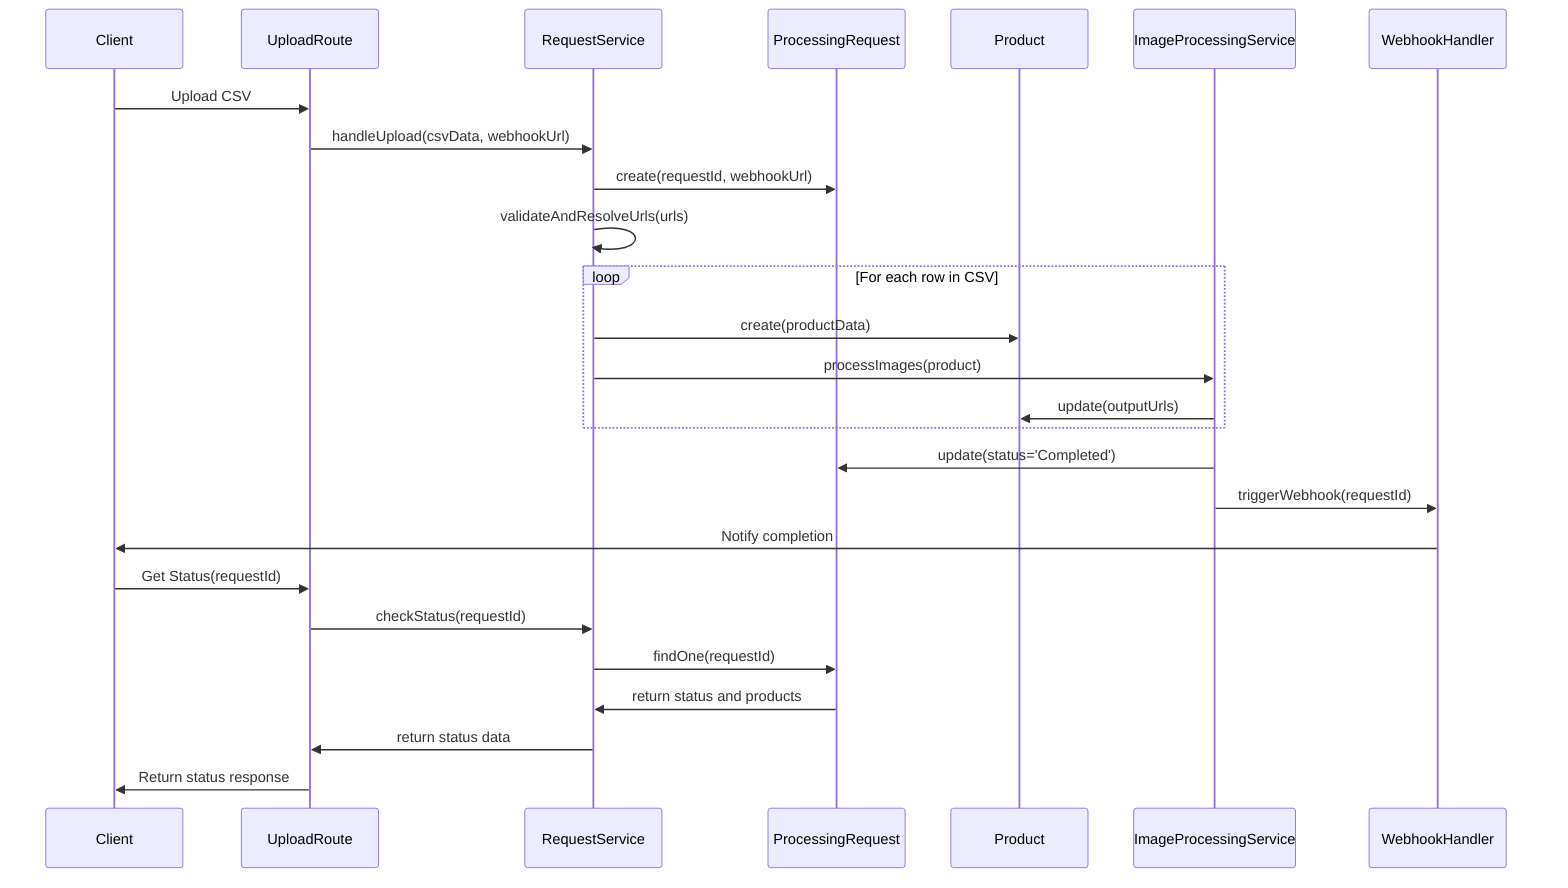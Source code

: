 sequenceDiagram
    participant Client
    participant UploadRoute
    participant RequestService
    participant ProcessingRequest
    participant Product
    participant ImageProcessingService
    participant WebhookHandler

    Client->>UploadRoute: Upload CSV
    UploadRoute->>RequestService: handleUpload(csvData, webhookUrl)
    RequestService->>ProcessingRequest: create(requestId, webhookUrl)
    RequestService->>RequestService: validateAndResolveUrls(urls)
    loop For each row in CSV
        RequestService->>Product: create(productData)
        RequestService->>ImageProcessingService: processImages(product)
        ImageProcessingService->>Product: update(outputUrls)
    end
    ImageProcessingService->>ProcessingRequest: update(status='Completed')
    ImageProcessingService->>WebhookHandler: triggerWebhook(requestId)
    WebhookHandler->>Client: Notify completion
    Client->>UploadRoute: Get Status(requestId)
    UploadRoute->>RequestService: checkStatus(requestId)
    RequestService->>ProcessingRequest: findOne(requestId)
    ProcessingRequest->>RequestService: return status and products
    RequestService->>UploadRoute: return status data
    UploadRoute->>Client: Return status response